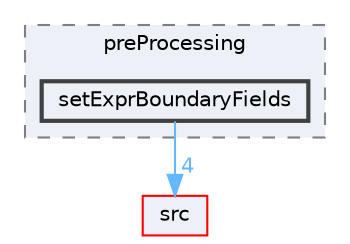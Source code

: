 digraph "applications/utilities/preProcessing/setExprBoundaryFields"
{
 // LATEX_PDF_SIZE
  bgcolor="transparent";
  edge [fontname=Helvetica,fontsize=10,labelfontname=Helvetica,labelfontsize=10];
  node [fontname=Helvetica,fontsize=10,shape=box,height=0.2,width=0.4];
  compound=true
  subgraph clusterdir_2cb9088fcfa5d85f3ea0b5a37d6be287 {
    graph [ bgcolor="#edf0f7", pencolor="grey50", label="preProcessing", fontname=Helvetica,fontsize=10 style="filled,dashed", URL="dir_2cb9088fcfa5d85f3ea0b5a37d6be287.html",tooltip=""]
  dir_5255327e313ac1e21195d97b7b4c1924 [label="setExprBoundaryFields", fillcolor="#edf0f7", color="grey25", style="filled,bold", URL="dir_5255327e313ac1e21195d97b7b4c1924.html",tooltip=""];
  }
  dir_68267d1309a1af8e8297ef4c3efbcdba [label="src", fillcolor="#edf0f7", color="red", style="filled", URL="dir_68267d1309a1af8e8297ef4c3efbcdba.html",tooltip=""];
  dir_5255327e313ac1e21195d97b7b4c1924->dir_68267d1309a1af8e8297ef4c3efbcdba [headlabel="4", labeldistance=1.5 headhref="dir_003491_003729.html" href="dir_003491_003729.html" color="steelblue1" fontcolor="steelblue1"];
}

